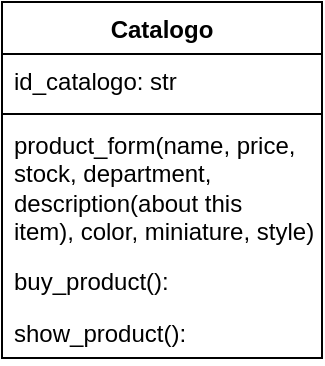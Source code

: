 <mxfile version="24.1.0" type="device">
  <diagram name="Página-1" id="7GZLlrlsH346JiyzG_of">
    <mxGraphModel dx="2143" dy="291" grid="1" gridSize="10" guides="1" tooltips="1" connect="1" arrows="1" fold="1" page="1" pageScale="1" pageWidth="827" pageHeight="1169" math="0" shadow="0">
      <root>
        <mxCell id="0" />
        <mxCell id="1" parent="0" />
        <mxCell id="PxC63OSHPCFnN5B7mjc1-1" value="Catalogo" style="swimlane;fontStyle=1;align=center;verticalAlign=top;childLayout=stackLayout;horizontal=1;startSize=26;horizontalStack=0;resizeParent=1;resizeParentMax=0;resizeLast=0;collapsible=1;marginBottom=0;whiteSpace=wrap;html=1;" vertex="1" parent="1">
          <mxGeometry x="-1600" y="70" width="160" height="178" as="geometry" />
        </mxCell>
        <mxCell id="PxC63OSHPCFnN5B7mjc1-20" value="id_catalogo: str" style="text;align=left;verticalAlign=top;spacingLeft=4;spacingRight=4;overflow=hidden;rotatable=0;points=[[0,0.5],[1,0.5]];portConstraint=eastwest;" vertex="1" parent="PxC63OSHPCFnN5B7mjc1-1">
          <mxGeometry y="26" width="160" height="26" as="geometry" />
        </mxCell>
        <mxCell id="PxC63OSHPCFnN5B7mjc1-3" value="" style="line;strokeWidth=1;fillColor=none;align=left;verticalAlign=middle;spacingTop=-1;spacingLeft=3;spacingRight=3;rotatable=0;labelPosition=right;points=[];portConstraint=eastwest;strokeColor=inherit;" vertex="1" parent="PxC63OSHPCFnN5B7mjc1-1">
          <mxGeometry y="52" width="160" height="8" as="geometry" />
        </mxCell>
        <mxCell id="PxC63OSHPCFnN5B7mjc1-6" value="product_form(name, price, stock, department, description(about this item),&amp;nbsp;&lt;span style=&quot;text-wrap: nowrap;&quot;&gt;color,&amp;nbsp;&lt;/span&gt;&lt;span style=&quot;text-wrap: nowrap;&quot;&gt;miniature,&amp;nbsp;&lt;/span&gt;&lt;span style=&quot;text-wrap: nowrap;&quot;&gt;style&lt;/span&gt;):&amp;nbsp;" style="text;align=left;verticalAlign=middle;spacingLeft=4;spacingRight=4;overflow=hidden;rotatable=0;points=[[0,0.5],[1,0.5]];portConstraint=eastwest;html=1;whiteSpace=wrap;" vertex="1" parent="PxC63OSHPCFnN5B7mjc1-1">
          <mxGeometry y="60" width="160" height="66" as="geometry" />
        </mxCell>
        <mxCell id="PxC63OSHPCFnN5B7mjc1-7" value="buy_product(): &#xa;" style="text;align=left;verticalAlign=top;spacingLeft=4;spacingRight=4;overflow=hidden;rotatable=0;points=[[0,0.5],[1,0.5]];portConstraint=eastwest;" vertex="1" parent="PxC63OSHPCFnN5B7mjc1-1">
          <mxGeometry y="126" width="160" height="26" as="geometry" />
        </mxCell>
        <mxCell id="PxC63OSHPCFnN5B7mjc1-5" value="show_product(): &#xa;" style="text;align=left;verticalAlign=top;spacingLeft=4;spacingRight=4;overflow=hidden;rotatable=0;points=[[0,0.5],[1,0.5]];portConstraint=eastwest;" vertex="1" parent="PxC63OSHPCFnN5B7mjc1-1">
          <mxGeometry y="152" width="160" height="26" as="geometry" />
        </mxCell>
      </root>
    </mxGraphModel>
  </diagram>
</mxfile>
